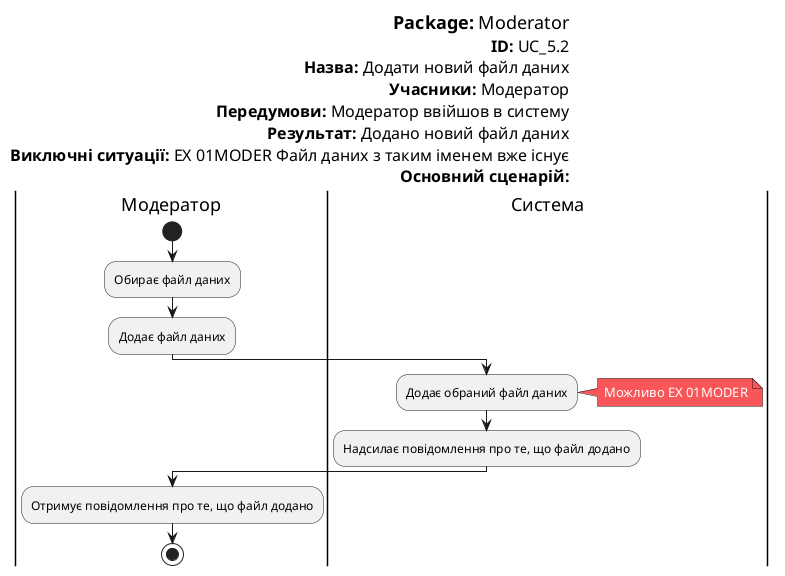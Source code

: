 @startuml EditAction

left header
<font color=000 size=18><b>Package:</b> Moderator
<font color=000 size=16><b>ID:</b> UC_5.2
<font color=000 size=16><b>Назва:</b> Додати новий файл даних
<font color=000 size=16><b>Учасники:</b> Модератор
<font color=000 size=16><b>Передумови:</b> Модератор ввійшов в систему
<font color=000 size=16><b>Результат:</b> Додано новий файл даних
<font color=000 size=16><b>Виключні ситуації:</b> EX 01MODER Файл даних з таким іменем вже існує
<font color=000 size=16><b>Основний сценарій:</b>
end header

skinparam	shadowing false
skinparam Note {
	BackgroundColor #f85658
	FontColor #ffffff
}



|Модератор|
start
:Обирає файл даних;
:Додає файл даних;


|Система|
:Додає обраний файл даних;
note right
Можливо ЕХ 01MODER
end note
|Система|
:Надсилає повідомлення про те, що файл додано;

|Модератор|
:Отримує повідомлення про те, що файл додано;

stop;
@enduml
